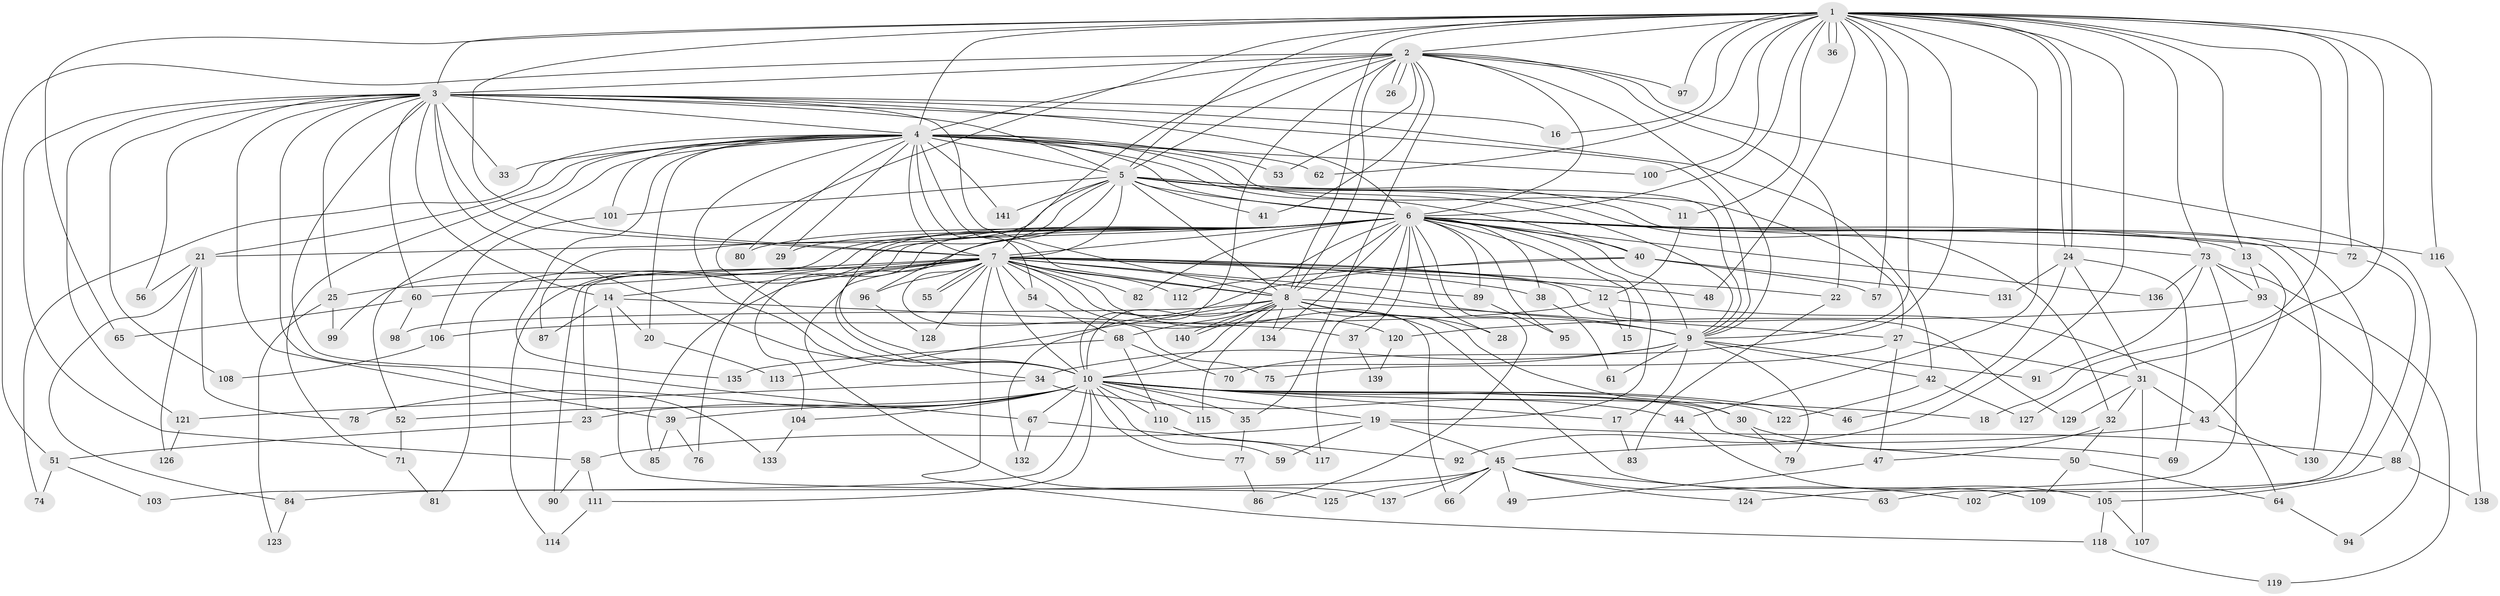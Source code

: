 // Generated by graph-tools (version 1.1) at 2025/11/02/27/25 16:11:01]
// undirected, 141 vertices, 307 edges
graph export_dot {
graph [start="1"]
  node [color=gray90,style=filled];
  1;
  2;
  3;
  4;
  5;
  6;
  7;
  8;
  9;
  10;
  11;
  12;
  13;
  14;
  15;
  16;
  17;
  18;
  19;
  20;
  21;
  22;
  23;
  24;
  25;
  26;
  27;
  28;
  29;
  30;
  31;
  32;
  33;
  34;
  35;
  36;
  37;
  38;
  39;
  40;
  41;
  42;
  43;
  44;
  45;
  46;
  47;
  48;
  49;
  50;
  51;
  52;
  53;
  54;
  55;
  56;
  57;
  58;
  59;
  60;
  61;
  62;
  63;
  64;
  65;
  66;
  67;
  68;
  69;
  70;
  71;
  72;
  73;
  74;
  75;
  76;
  77;
  78;
  79;
  80;
  81;
  82;
  83;
  84;
  85;
  86;
  87;
  88;
  89;
  90;
  91;
  92;
  93;
  94;
  95;
  96;
  97;
  98;
  99;
  100;
  101;
  102;
  103;
  104;
  105;
  106;
  107;
  108;
  109;
  110;
  111;
  112;
  113;
  114;
  115;
  116;
  117;
  118;
  119;
  120;
  121;
  122;
  123;
  124;
  125;
  126;
  127;
  128;
  129;
  130;
  131;
  132;
  133;
  134;
  135;
  136;
  137;
  138;
  139;
  140;
  141;
  1 -- 2;
  1 -- 3;
  1 -- 4;
  1 -- 5;
  1 -- 6;
  1 -- 7;
  1 -- 8;
  1 -- 9;
  1 -- 10;
  1 -- 11;
  1 -- 13;
  1 -- 16;
  1 -- 18;
  1 -- 24;
  1 -- 24;
  1 -- 36;
  1 -- 36;
  1 -- 44;
  1 -- 48;
  1 -- 57;
  1 -- 62;
  1 -- 65;
  1 -- 70;
  1 -- 72;
  1 -- 73;
  1 -- 92;
  1 -- 97;
  1 -- 100;
  1 -- 116;
  1 -- 127;
  2 -- 3;
  2 -- 4;
  2 -- 5;
  2 -- 6;
  2 -- 7;
  2 -- 8;
  2 -- 9;
  2 -- 10;
  2 -- 22;
  2 -- 26;
  2 -- 26;
  2 -- 35;
  2 -- 41;
  2 -- 51;
  2 -- 53;
  2 -- 88;
  2 -- 97;
  3 -- 4;
  3 -- 5;
  3 -- 6;
  3 -- 7;
  3 -- 8;
  3 -- 9;
  3 -- 10;
  3 -- 14;
  3 -- 16;
  3 -- 25;
  3 -- 33;
  3 -- 39;
  3 -- 42;
  3 -- 56;
  3 -- 58;
  3 -- 60;
  3 -- 67;
  3 -- 108;
  3 -- 121;
  3 -- 133;
  4 -- 5;
  4 -- 6;
  4 -- 7;
  4 -- 8;
  4 -- 9;
  4 -- 10;
  4 -- 20;
  4 -- 21;
  4 -- 27;
  4 -- 29;
  4 -- 33;
  4 -- 40;
  4 -- 52;
  4 -- 53;
  4 -- 54;
  4 -- 62;
  4 -- 71;
  4 -- 74;
  4 -- 80;
  4 -- 100;
  4 -- 101;
  4 -- 135;
  4 -- 141;
  5 -- 6;
  5 -- 7;
  5 -- 8;
  5 -- 9;
  5 -- 10;
  5 -- 11;
  5 -- 32;
  5 -- 41;
  5 -- 63;
  5 -- 87;
  5 -- 96;
  5 -- 101;
  5 -- 141;
  6 -- 7;
  6 -- 8;
  6 -- 9;
  6 -- 10;
  6 -- 13;
  6 -- 15;
  6 -- 19;
  6 -- 21;
  6 -- 28;
  6 -- 29;
  6 -- 34;
  6 -- 37;
  6 -- 38;
  6 -- 40;
  6 -- 72;
  6 -- 73;
  6 -- 76;
  6 -- 80;
  6 -- 81;
  6 -- 82;
  6 -- 86;
  6 -- 89;
  6 -- 95;
  6 -- 99;
  6 -- 104;
  6 -- 114;
  6 -- 116;
  6 -- 117;
  6 -- 130;
  6 -- 134;
  6 -- 136;
  7 -- 8;
  7 -- 9;
  7 -- 10;
  7 -- 12;
  7 -- 14;
  7 -- 22;
  7 -- 23;
  7 -- 25;
  7 -- 38;
  7 -- 48;
  7 -- 54;
  7 -- 55;
  7 -- 55;
  7 -- 60;
  7 -- 66;
  7 -- 75;
  7 -- 82;
  7 -- 85;
  7 -- 89;
  7 -- 90;
  7 -- 96;
  7 -- 109;
  7 -- 112;
  7 -- 118;
  7 -- 120;
  7 -- 128;
  7 -- 129;
  7 -- 137;
  8 -- 9;
  8 -- 10;
  8 -- 27;
  8 -- 28;
  8 -- 30;
  8 -- 68;
  8 -- 98;
  8 -- 113;
  8 -- 115;
  8 -- 134;
  8 -- 140;
  8 -- 140;
  9 -- 10;
  9 -- 17;
  9 -- 34;
  9 -- 42;
  9 -- 61;
  9 -- 79;
  9 -- 91;
  10 -- 17;
  10 -- 18;
  10 -- 19;
  10 -- 23;
  10 -- 30;
  10 -- 35;
  10 -- 39;
  10 -- 46;
  10 -- 50;
  10 -- 52;
  10 -- 59;
  10 -- 67;
  10 -- 77;
  10 -- 78;
  10 -- 103;
  10 -- 104;
  10 -- 110;
  10 -- 111;
  10 -- 115;
  10 -- 122;
  11 -- 12;
  12 -- 15;
  12 -- 64;
  12 -- 106;
  13 -- 43;
  13 -- 93;
  14 -- 20;
  14 -- 37;
  14 -- 87;
  14 -- 125;
  17 -- 83;
  19 -- 45;
  19 -- 58;
  19 -- 59;
  19 -- 88;
  20 -- 113;
  21 -- 56;
  21 -- 78;
  21 -- 84;
  21 -- 126;
  22 -- 83;
  23 -- 51;
  24 -- 31;
  24 -- 46;
  24 -- 69;
  24 -- 131;
  25 -- 99;
  25 -- 123;
  27 -- 31;
  27 -- 47;
  27 -- 75;
  30 -- 69;
  30 -- 79;
  31 -- 32;
  31 -- 43;
  31 -- 107;
  31 -- 129;
  32 -- 47;
  32 -- 50;
  34 -- 44;
  34 -- 121;
  35 -- 77;
  37 -- 139;
  38 -- 61;
  39 -- 76;
  39 -- 85;
  40 -- 57;
  40 -- 112;
  40 -- 131;
  40 -- 132;
  42 -- 122;
  42 -- 127;
  43 -- 45;
  43 -- 130;
  44 -- 105;
  45 -- 49;
  45 -- 63;
  45 -- 66;
  45 -- 84;
  45 -- 102;
  45 -- 124;
  45 -- 125;
  45 -- 137;
  47 -- 49;
  50 -- 64;
  50 -- 109;
  51 -- 74;
  51 -- 103;
  52 -- 71;
  54 -- 68;
  58 -- 90;
  58 -- 111;
  60 -- 65;
  60 -- 98;
  64 -- 94;
  67 -- 92;
  67 -- 132;
  68 -- 70;
  68 -- 110;
  68 -- 135;
  71 -- 81;
  72 -- 102;
  73 -- 91;
  73 -- 93;
  73 -- 119;
  73 -- 124;
  73 -- 136;
  77 -- 86;
  84 -- 123;
  88 -- 105;
  88 -- 138;
  89 -- 95;
  93 -- 94;
  93 -- 120;
  96 -- 128;
  101 -- 106;
  104 -- 133;
  105 -- 107;
  105 -- 118;
  106 -- 108;
  110 -- 117;
  111 -- 114;
  116 -- 138;
  118 -- 119;
  120 -- 139;
  121 -- 126;
}
